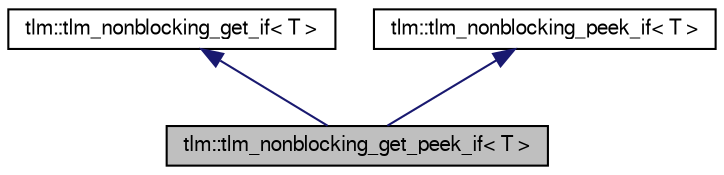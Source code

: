 digraph G
{
  edge [fontname="FreeSans",fontsize="10",labelfontname="FreeSans",labelfontsize="10"];
  node [fontname="FreeSans",fontsize="10",shape=record];
  Node1 [label="tlm::tlm_nonblocking_get_peek_if\< T \>",height=0.2,width=0.4,color="black", fillcolor="grey75", style="filled" fontcolor="black"];
  Node2 -> Node1 [dir=back,color="midnightblue",fontsize="10",style="solid",fontname="FreeSans"];
  Node2 [label="tlm::tlm_nonblocking_get_if\< T \>",height=0.2,width=0.4,color="black", fillcolor="white", style="filled",URL="$a00097.html"];
  Node3 -> Node1 [dir=back,color="midnightblue",fontsize="10",style="solid",fontname="FreeSans"];
  Node3 [label="tlm::tlm_nonblocking_peek_if\< T \>",height=0.2,width=0.4,color="black", fillcolor="white", style="filled",URL="$a00101.html"];
}
